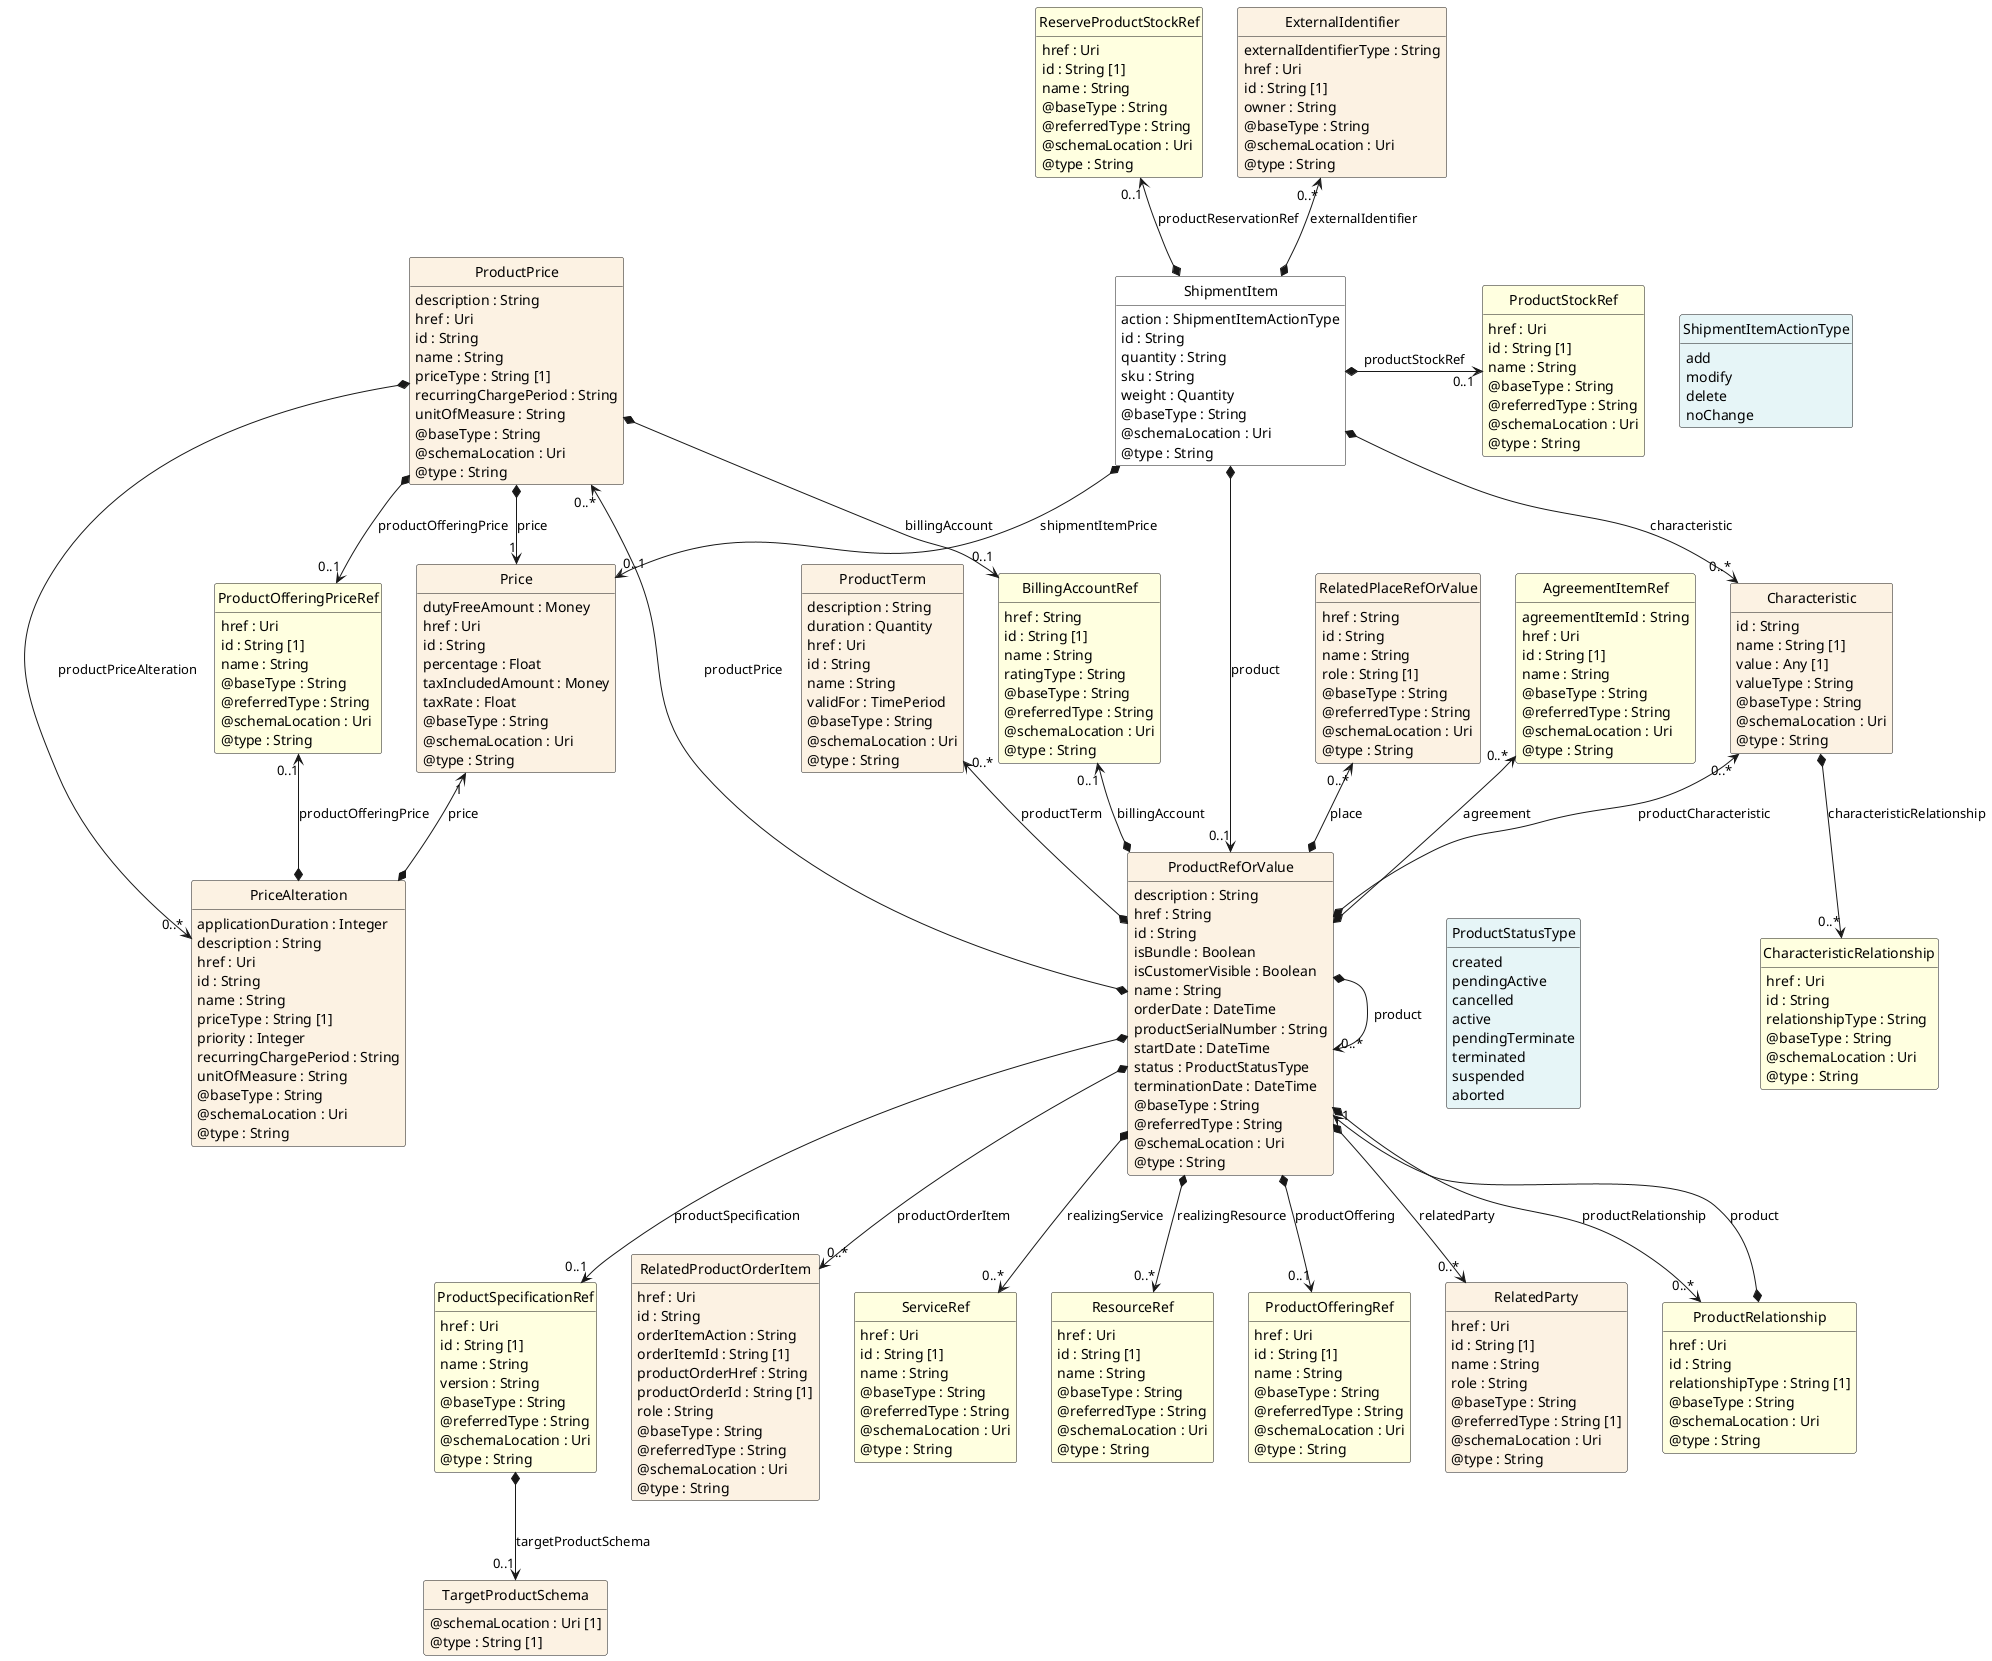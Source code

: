 @startuml
hide circle
hide methods
hide stereotype
show <<Enumeration>> stereotype
skinparam class {
   BackgroundColor<<Enumeration>> #E6F5F7
   BackgroundColor<<Ref>> #FFFFE0
   BackgroundColor<<Pivot>> #FFFFFFF
   BackgroundColor<<SimpleType>> #E2F0DA
   BackgroundColor #FCF2E3
}

class ShipmentItem <<Pivot>> {
    action : ShipmentItemActionType
    id : String
    quantity : String
    sku : String
    weight : Quantity
    @baseType : String
    @schemaLocation : Uri
    @type : String
}

class ProductRefOrValue  {
    description : String
    href : String
    id : String
    isBundle : Boolean
    isCustomerVisible : Boolean
    name : String
    orderDate : DateTime
    productSerialNumber : String
    startDate : DateTime
    status : ProductStatusType
    terminationDate : DateTime
    @baseType : String
    @referredType : String
    @schemaLocation : Uri
    @type : String
}

class ProductSpecificationRef  <<Ref>> {
    href : Uri
    id : String [1]
    name : String
    version : String
    @baseType : String
    @referredType : String
    @schemaLocation : Uri
    @type : String
}

class TargetProductSchema  {
    @schemaLocation : Uri [1]
    @type : String [1]
}

class Characteristic  {
    id : String
    name : String [1]
    value : Any [1]
    valueType : String
    @baseType : String
    @schemaLocation : Uri
    @type : String
}

class CharacteristicRelationship  <<Ref>> {
    href : Uri
    id : String
    relationshipType : String
    @baseType : String
    @schemaLocation : Uri
    @type : String
}

class BillingAccountRef  <<Ref>> {
    href : String
    id : String [1]
    name : String
    ratingType : String
    @baseType : String
    @referredType : String
    @schemaLocation : Uri
    @type : String
}

class RelatedProductOrderItem  {
    href : Uri
    id : String
    orderItemAction : String
    orderItemId : String [1]
    productOrderHref : String
    productOrderId : String [1]
    role : String
    @baseType : String
    @referredType : String
    @schemaLocation : Uri
    @type : String
}

class ServiceRef  <<Ref>> {
    href : Uri
    id : String [1]
    name : String
    @baseType : String
    @referredType : String
    @schemaLocation : Uri
    @type : String
}

class ResourceRef  <<Ref>> {
    href : Uri
    id : String [1]
    name : String
    @baseType : String
    @referredType : String
    @schemaLocation : Uri
    @type : String
}

class RelatedPlaceRefOrValue  {
    href : String
    id : String
    name : String
    role : String [1]
    @baseType : String
    @referredType : String
    @schemaLocation : Uri
    @type : String
}

class AgreementItemRef  <<Ref>> {
    agreementItemId : String
    href : Uri
    id : String [1]
    name : String
    @baseType : String
    @referredType : String
    @schemaLocation : Uri
    @type : String
}

class ProductOfferingRef  <<Ref>> {
    href : Uri
    id : String [1]
    name : String
    @baseType : String
    @referredType : String
    @schemaLocation : Uri
    @type : String
}

class ProductTerm  {
    description : String
    duration : Quantity
    href : Uri
    id : String
    name : String
    validFor : TimePeriod
    @baseType : String
    @schemaLocation : Uri
    @type : String
}

class RelatedParty  {
    href : Uri
    id : String [1]
    name : String
    role : String
    @baseType : String
    @referredType : String [1]
    @schemaLocation : Uri
    @type : String
}

class ProductRelationship  <<Ref>> {
    href : Uri
    id : String
    relationshipType : String [1]
    @baseType : String
    @schemaLocation : Uri
    @type : String
}

class ProductPrice  {
    description : String
    href : Uri
    id : String
    name : String
    priceType : String [1]
    recurringChargePeriod : String
    unitOfMeasure : String
    @baseType : String
    @schemaLocation : Uri
    @type : String
}

class ProductOfferingPriceRef  <<Ref>> {
    href : Uri
    id : String [1]
    name : String
    @baseType : String
    @referredType : String
    @schemaLocation : Uri
    @type : String
}

class Price  {
    dutyFreeAmount : Money
    href : Uri
    id : String
    percentage : Float
    taxIncludedAmount : Money
    taxRate : Float
    @baseType : String
    @schemaLocation : Uri
    @type : String
}

class PriceAlteration  {
    applicationDuration : Integer
    description : String
    href : Uri
    id : String
    name : String
    priceType : String [1]
    priority : Integer
    recurringChargePeriod : String
    unitOfMeasure : String
    @baseType : String
    @schemaLocation : Uri
    @type : String
}

class ProductStatusType <<Enumeration>> {
    created
    pendingActive
    cancelled
    active
    pendingTerminate
    terminated
    suspended
    aborted
}

class ReserveProductStockRef  <<Ref>> {
    href : Uri
    id : String [1]
    name : String
    @baseType : String
    @referredType : String
    @schemaLocation : Uri
    @type : String
}

class ProductStockRef  <<Ref>> {
    href : Uri
    id : String [1]
    name : String
    @baseType : String
    @referredType : String
    @schemaLocation : Uri
    @type : String
}

class ShipmentItemActionType <<Enumeration>> {
    add
    modify
    delete
    noChange
}

class ExternalIdentifier  {
    externalIdentifierType : String
    href : Uri
    id : String [1]
    owner : String
    @baseType : String
    @schemaLocation : Uri
    @type : String
}

ShipmentItem -right[hidden]-> ShipmentItemActionType

ShipmentItem *-->  "0..1" Price : shipmentItemPrice

ShipmentItem *-->  "0..*" Characteristic : characteristic

ShipmentItem *-->  "0..1" ProductRefOrValue : product

ProductRefOrValue *-right-> "0..*" ProductRefOrValue : product

Characteristic "0..*" <--* ProductRefOrValue : productCharacteristic

ProductPrice "0..*" <--* ProductRefOrValue : productPrice

Price "1" <-left-* ProductPrice : price

ProductRefOrValue -right[hidden]-> ProductStatusType

BillingAccountRef "0..1" <--* ProductRefOrValue : billingAccount

ProductRefOrValue *-->  "0..*" ProductRelationship : productRelationship

ProductRefOrValue "1" <--* ProductRelationship : product

ProductPrice *-->  "0..1" BillingAccountRef : billingAccount

Price "1" <--* PriceAlteration : price

ProductPrice *-->  "0..*" PriceAlteration : productPriceAlteration

ProductPrice *-->  "0..1" ProductOfferingPriceRef : productOfferingPrice

ProductOfferingPriceRef "0..1" <--* PriceAlteration : productOfferingPrice

RelatedPlaceRefOrValue "0..*" <--* ProductRefOrValue : place

AgreementItemRef "0..*" <--* ProductRefOrValue : agreement

ProductTerm "0..*" <--* ProductRefOrValue : productTerm

ProductRefOrValue *-->  "0..*" RelatedProductOrderItem : productOrderItem

ProductRefOrValue *-->  "0..1" ProductOfferingRef : productOffering

ProductRefOrValue *-->  "0..*" RelatedParty : relatedParty

ProductRefOrValue *-->  "0..*" ResourceRef : realizingResource

ProductRefOrValue *-->  "0..*" ServiceRef : realizingService

ProductRefOrValue *-->  "0..1" ProductSpecificationRef : productSpecification

ProductStockRef "0..1" <-left-* ShipmentItem : productStockRef

ExternalIdentifier "0..*" <--* ShipmentItem : externalIdentifier

ReserveProductStockRef "0..1" <--* ShipmentItem : productReservationRef

ProductSpecificationRef *-->  "0..1" TargetProductSchema : targetProductSchema

Characteristic *-->  "0..*" CharacteristicRelationship : characteristicRelationship

@enduml